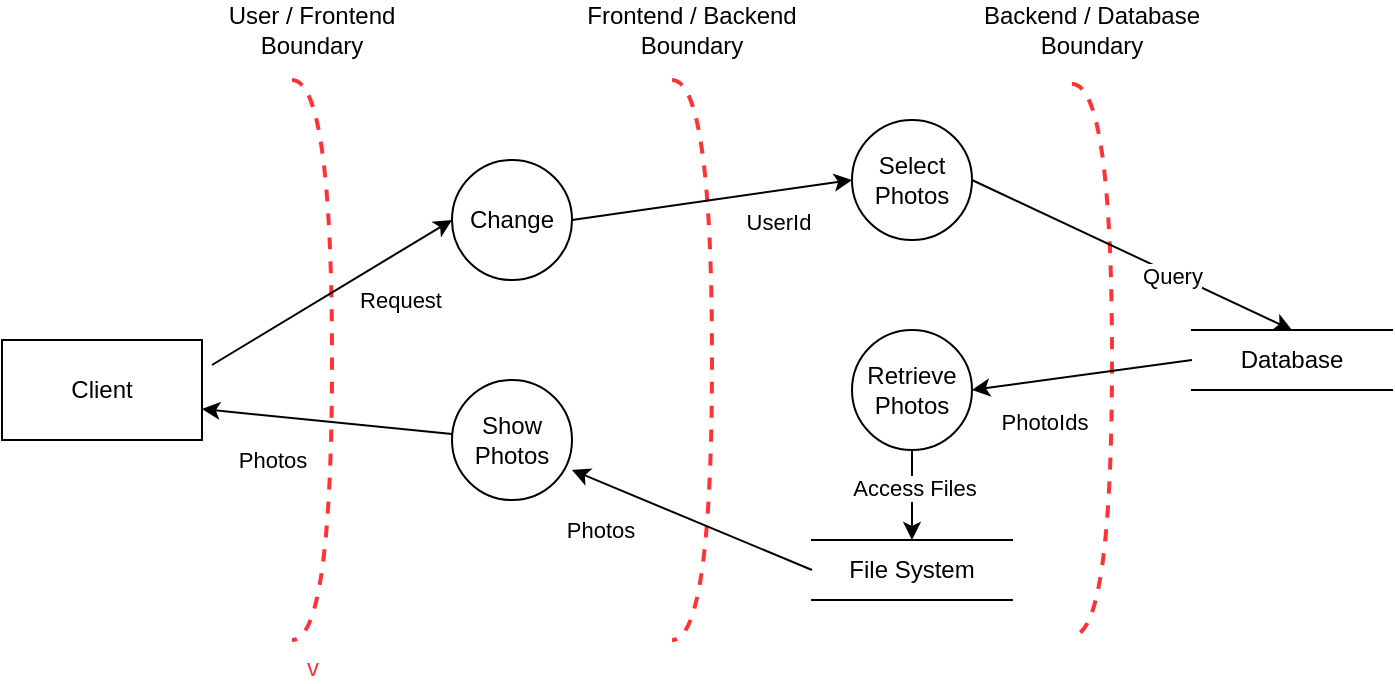 <mxfile version="24.0.7" type="device">
  <diagram name="Página-1" id="sGbsREWsHjC3F5GEO4Eu">
    <mxGraphModel dx="1434" dy="772" grid="1" gridSize="10" guides="1" tooltips="1" connect="1" arrows="1" fold="1" page="1" pageScale="1" pageWidth="1169" pageHeight="827" math="0" shadow="0">
      <root>
        <mxCell id="0" />
        <mxCell id="1" parent="0" />
        <mxCell id="EqJ2xSsujDH2mjNiBFDZ-3" value="Client" style="html=1;dashed=0;whiteSpace=wrap;" parent="1" vertex="1">
          <mxGeometry x="175" y="200" width="100" height="50" as="geometry" />
        </mxCell>
        <mxCell id="EqJ2xSsujDH2mjNiBFDZ-5" value="v" style="shape=requiredInterface;html=1;verticalLabelPosition=bottom;dashed=1;strokeColor=#FF3333;strokeWidth=2;fillColor=none;fontColor=#FF3333;align=center;verticalAlign=top;labelPosition=center;" parent="1" vertex="1">
          <mxGeometry x="320" y="70" width="20" height="280" as="geometry" />
        </mxCell>
        <mxCell id="EqJ2xSsujDH2mjNiBFDZ-7" value="" style="shape=requiredInterface;html=1;verticalLabelPosition=bottom;dashed=1;strokeColor=#FF3333;strokeWidth=2;fillColor=none;fontColor=#FF3333;align=center;verticalAlign=top;labelPosition=center;" parent="1" vertex="1">
          <mxGeometry x="510" y="70" width="20" height="280" as="geometry" />
        </mxCell>
        <mxCell id="EqJ2xSsujDH2mjNiBFDZ-9" value="" style="shape=requiredInterface;html=1;verticalLabelPosition=bottom;dashed=1;strokeColor=#FF3333;strokeWidth=2;fillColor=none;fontColor=#FF3333;align=center;verticalAlign=top;labelPosition=center;" parent="1" vertex="1">
          <mxGeometry x="710" y="72" width="20" height="276" as="geometry" />
        </mxCell>
        <mxCell id="EqJ2xSsujDH2mjNiBFDZ-11" value="User / Frontend Boundary" style="text;html=1;align=center;verticalAlign=middle;whiteSpace=wrap;rounded=0;" parent="1" vertex="1">
          <mxGeometry x="275" y="30" width="110" height="30" as="geometry" />
        </mxCell>
        <mxCell id="EqJ2xSsujDH2mjNiBFDZ-12" value="Database" style="html=1;dashed=0;whiteSpace=wrap;shape=partialRectangle;right=0;left=0;" parent="1" vertex="1">
          <mxGeometry x="770" y="195" width="100" height="30" as="geometry" />
        </mxCell>
        <mxCell id="EqJ2xSsujDH2mjNiBFDZ-13" value="Frontend / Backend Boundary" style="text;html=1;align=center;verticalAlign=middle;whiteSpace=wrap;rounded=0;" parent="1" vertex="1">
          <mxGeometry x="465" y="30" width="110" height="30" as="geometry" />
        </mxCell>
        <mxCell id="EqJ2xSsujDH2mjNiBFDZ-14" value="Backend / Database Boundary" style="text;html=1;align=center;verticalAlign=middle;whiteSpace=wrap;rounded=0;" parent="1" vertex="1">
          <mxGeometry x="660" y="30" width="120" height="30" as="geometry" />
        </mxCell>
        <mxCell id="EqJ2xSsujDH2mjNiBFDZ-19" value="File System" style="html=1;dashed=0;whiteSpace=wrap;shape=partialRectangle;right=0;left=0;" parent="1" vertex="1">
          <mxGeometry x="580" y="300" width="100" height="30" as="geometry" />
        </mxCell>
        <mxCell id="EqJ2xSsujDH2mjNiBFDZ-22" value="Retrieve Photos" style="shape=ellipse;html=1;dashed=0;whiteSpace=wrap;perimeter=ellipsePerimeter;" parent="1" vertex="1">
          <mxGeometry x="600" y="195" width="60" height="60" as="geometry" />
        </mxCell>
        <mxCell id="EqJ2xSsujDH2mjNiBFDZ-23" value="Change" style="shape=ellipse;html=1;dashed=0;whiteSpace=wrap;perimeter=ellipsePerimeter;" parent="1" vertex="1">
          <mxGeometry x="400" y="110" width="60" height="60" as="geometry" />
        </mxCell>
        <mxCell id="EqJ2xSsujDH2mjNiBFDZ-24" value="Show Photos" style="shape=ellipse;html=1;dashed=0;whiteSpace=wrap;perimeter=ellipsePerimeter;" parent="1" vertex="1">
          <mxGeometry x="400" y="220" width="60" height="60" as="geometry" />
        </mxCell>
        <mxCell id="EqJ2xSsujDH2mjNiBFDZ-26" value="" style="endArrow=classic;html=1;rounded=0;exitX=1;exitY=0.25;exitDx=0;exitDy=0;entryX=0;entryY=0.5;entryDx=0;entryDy=0;" parent="1" target="EqJ2xSsujDH2mjNiBFDZ-23" edge="1">
          <mxGeometry width="50" height="50" relative="1" as="geometry">
            <mxPoint x="280" y="212.5" as="sourcePoint" />
            <mxPoint x="410" y="140" as="targetPoint" />
          </mxGeometry>
        </mxCell>
        <mxCell id="EqJ2xSsujDH2mjNiBFDZ-27" value="Request" style="edgeLabel;html=1;align=center;verticalAlign=middle;resizable=0;points=[];" parent="EqJ2xSsujDH2mjNiBFDZ-26" vertex="1" connectable="0">
          <mxGeometry x="0.235" y="-1" relative="1" as="geometry">
            <mxPoint x="19" y="11" as="offset" />
          </mxGeometry>
        </mxCell>
        <mxCell id="EqJ2xSsujDH2mjNiBFDZ-28" value="Photos" style="endArrow=classic;html=1;rounded=0;exitX=0;exitY=0.5;exitDx=0;exitDy=0;entryX=1;entryY=0.75;entryDx=0;entryDy=0;" parent="1" edge="1">
          <mxGeometry x="0.405" y="22" width="50" height="50" relative="1" as="geometry">
            <mxPoint x="400" y="247" as="sourcePoint" />
            <mxPoint x="275" y="234.5" as="targetPoint" />
            <mxPoint as="offset" />
          </mxGeometry>
        </mxCell>
        <mxCell id="EqJ2xSsujDH2mjNiBFDZ-31" value="Select Photos" style="shape=ellipse;html=1;dashed=0;whiteSpace=wrap;perimeter=ellipsePerimeter;" parent="1" vertex="1">
          <mxGeometry x="600" y="90" width="60" height="60" as="geometry" />
        </mxCell>
        <mxCell id="EqJ2xSsujDH2mjNiBFDZ-32" value="" style="endArrow=classic;html=1;rounded=0;exitX=1;exitY=0.5;exitDx=0;exitDy=0;entryX=0;entryY=0.5;entryDx=0;entryDy=0;" parent="1" source="EqJ2xSsujDH2mjNiBFDZ-23" target="EqJ2xSsujDH2mjNiBFDZ-31" edge="1">
          <mxGeometry width="50" height="50" relative="1" as="geometry">
            <mxPoint x="490" y="220" as="sourcePoint" />
            <mxPoint x="540" y="170" as="targetPoint" />
          </mxGeometry>
        </mxCell>
        <mxCell id="EqJ2xSsujDH2mjNiBFDZ-33" value="UserId" style="edgeLabel;html=1;align=center;verticalAlign=middle;resizable=0;points=[];" parent="EqJ2xSsujDH2mjNiBFDZ-32" vertex="1" connectable="0">
          <mxGeometry x="0.237" relative="1" as="geometry">
            <mxPoint x="16" y="13" as="offset" />
          </mxGeometry>
        </mxCell>
        <mxCell id="EqJ2xSsujDH2mjNiBFDZ-35" value="" style="endArrow=classic;html=1;rounded=0;exitX=1;exitY=0.5;exitDx=0;exitDy=0;entryX=0.5;entryY=0;entryDx=0;entryDy=0;" parent="1" source="EqJ2xSsujDH2mjNiBFDZ-31" target="EqJ2xSsujDH2mjNiBFDZ-12" edge="1">
          <mxGeometry width="50" height="50" relative="1" as="geometry">
            <mxPoint x="790" y="380" as="sourcePoint" />
            <mxPoint x="840" y="330" as="targetPoint" />
          </mxGeometry>
        </mxCell>
        <mxCell id="EqJ2xSsujDH2mjNiBFDZ-36" value="Query" style="edgeLabel;html=1;align=center;verticalAlign=middle;resizable=0;points=[];" parent="EqJ2xSsujDH2mjNiBFDZ-35" vertex="1" connectable="0">
          <mxGeometry x="0.255" y="-1" relative="1" as="geometry">
            <mxPoint as="offset" />
          </mxGeometry>
        </mxCell>
        <mxCell id="EqJ2xSsujDH2mjNiBFDZ-37" value="" style="endArrow=classic;html=1;rounded=0;exitX=0;exitY=0.5;exitDx=0;exitDy=0;entryX=1;entryY=0.5;entryDx=0;entryDy=0;" parent="1" source="EqJ2xSsujDH2mjNiBFDZ-12" target="EqJ2xSsujDH2mjNiBFDZ-22" edge="1">
          <mxGeometry width="50" height="50" relative="1" as="geometry">
            <mxPoint x="570" y="320" as="sourcePoint" />
            <mxPoint x="620" y="270" as="targetPoint" />
          </mxGeometry>
        </mxCell>
        <mxCell id="EqJ2xSsujDH2mjNiBFDZ-38" value="PhotoIds" style="edgeLabel;html=1;align=center;verticalAlign=middle;resizable=0;points=[];" parent="EqJ2xSsujDH2mjNiBFDZ-37" vertex="1" connectable="0">
          <mxGeometry x="0.433" y="-2" relative="1" as="geometry">
            <mxPoint x="5" y="22" as="offset" />
          </mxGeometry>
        </mxCell>
        <mxCell id="EqJ2xSsujDH2mjNiBFDZ-39" value="" style="endArrow=classic;html=1;rounded=0;exitX=0.5;exitY=1;exitDx=0;exitDy=0;entryX=0.5;entryY=0;entryDx=0;entryDy=0;" parent="1" source="EqJ2xSsujDH2mjNiBFDZ-22" target="EqJ2xSsujDH2mjNiBFDZ-19" edge="1">
          <mxGeometry width="50" height="50" relative="1" as="geometry">
            <mxPoint x="540" y="440" as="sourcePoint" />
            <mxPoint x="590" y="390" as="targetPoint" />
          </mxGeometry>
        </mxCell>
        <mxCell id="EqJ2xSsujDH2mjNiBFDZ-40" value="Access Files" style="edgeLabel;html=1;align=center;verticalAlign=middle;resizable=0;points=[];" parent="EqJ2xSsujDH2mjNiBFDZ-39" vertex="1" connectable="0">
          <mxGeometry x="-0.067" y="1" relative="1" as="geometry">
            <mxPoint y="-2" as="offset" />
          </mxGeometry>
        </mxCell>
        <mxCell id="EqJ2xSsujDH2mjNiBFDZ-41" value="" style="endArrow=classic;html=1;rounded=0;exitX=0;exitY=0.5;exitDx=0;exitDy=0;entryX=1;entryY=0.75;entryDx=0;entryDy=0;entryPerimeter=0;" parent="1" source="EqJ2xSsujDH2mjNiBFDZ-19" target="EqJ2xSsujDH2mjNiBFDZ-24" edge="1">
          <mxGeometry width="50" height="50" relative="1" as="geometry">
            <mxPoint x="500" y="450" as="sourcePoint" />
            <mxPoint x="550" y="400" as="targetPoint" />
          </mxGeometry>
        </mxCell>
        <mxCell id="EqJ2xSsujDH2mjNiBFDZ-42" value="Photos" style="edgeLabel;html=1;align=center;verticalAlign=middle;resizable=0;points=[];" parent="EqJ2xSsujDH2mjNiBFDZ-41" vertex="1" connectable="0">
          <mxGeometry x="0.551" relative="1" as="geometry">
            <mxPoint x="-13" y="19" as="offset" />
          </mxGeometry>
        </mxCell>
      </root>
    </mxGraphModel>
  </diagram>
</mxfile>
